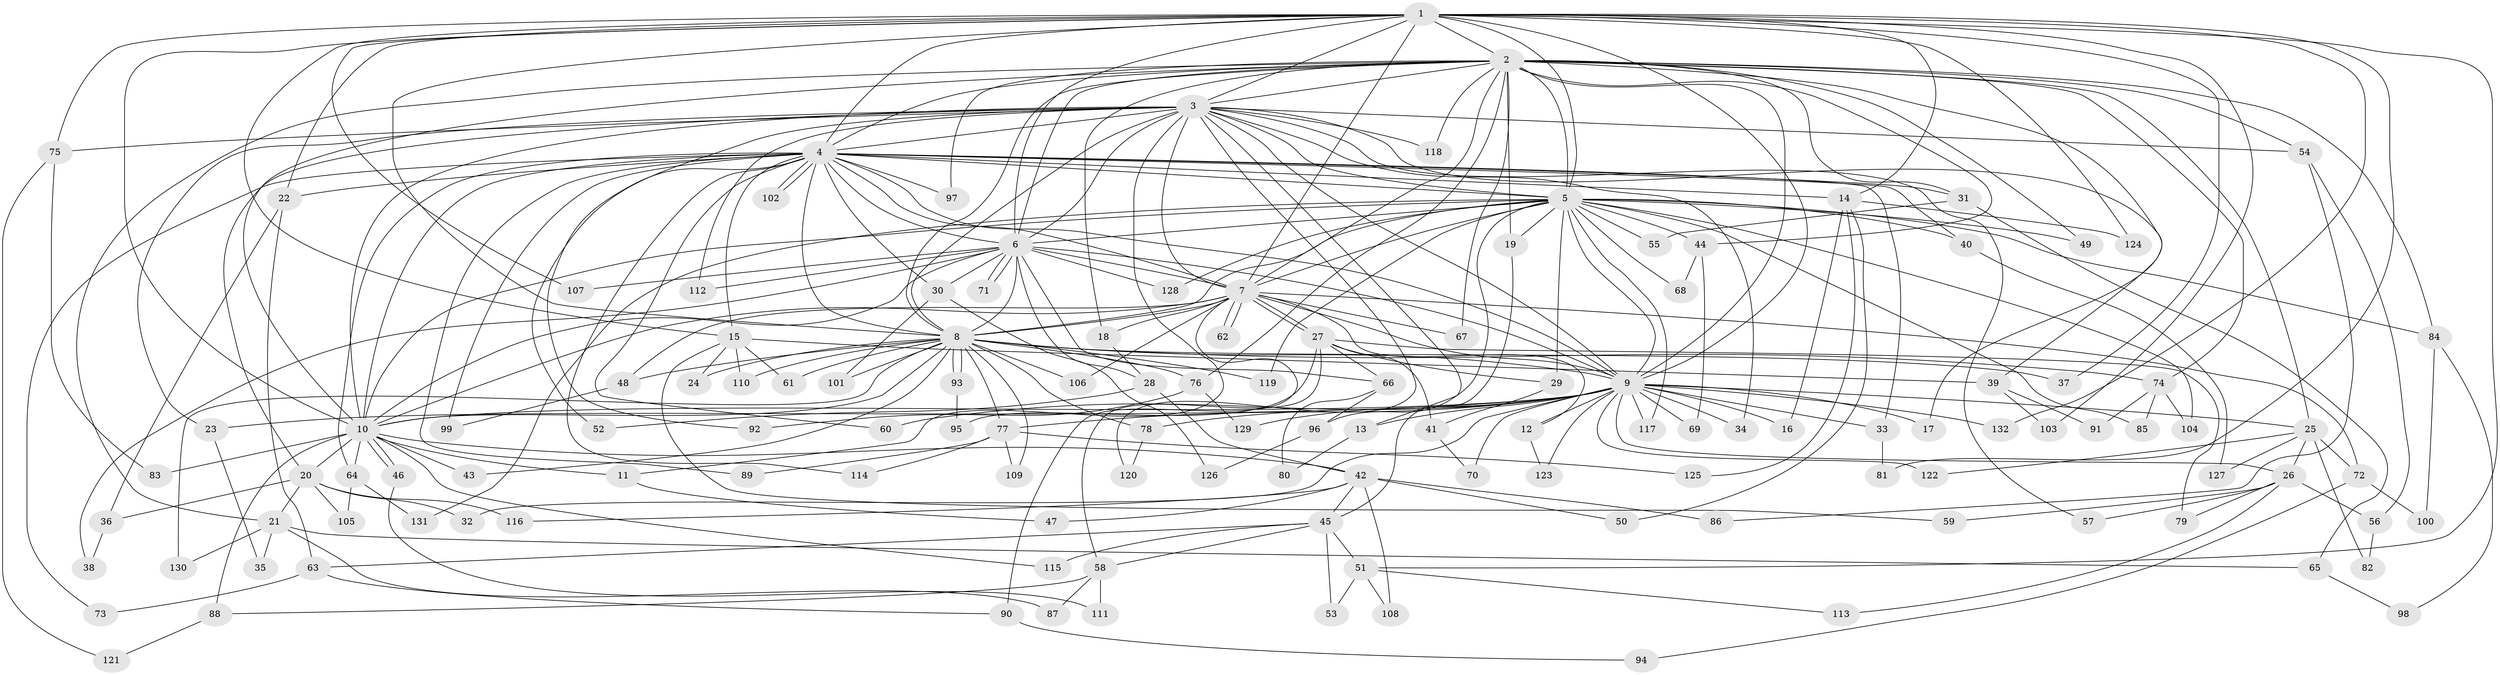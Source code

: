 // coarse degree distribution, {19: 0.045454545454545456, 3: 0.19696969696969696, 2: 0.21212121212121213, 4: 0.22727272727272727, 17: 0.030303030303030304, 8: 0.015151515151515152, 7: 0.07575757575757576, 5: 0.045454545454545456, 23: 0.015151515151515152, 1: 0.045454545454545456, 15: 0.030303030303030304, 6: 0.030303030303030304, 22: 0.015151515151515152, 18: 0.015151515151515152}
// Generated by graph-tools (version 1.1) at 2025/36/03/04/25 23:36:16]
// undirected, 132 vertices, 289 edges
graph export_dot {
  node [color=gray90,style=filled];
  1;
  2;
  3;
  4;
  5;
  6;
  7;
  8;
  9;
  10;
  11;
  12;
  13;
  14;
  15;
  16;
  17;
  18;
  19;
  20;
  21;
  22;
  23;
  24;
  25;
  26;
  27;
  28;
  29;
  30;
  31;
  32;
  33;
  34;
  35;
  36;
  37;
  38;
  39;
  40;
  41;
  42;
  43;
  44;
  45;
  46;
  47;
  48;
  49;
  50;
  51;
  52;
  53;
  54;
  55;
  56;
  57;
  58;
  59;
  60;
  61;
  62;
  63;
  64;
  65;
  66;
  67;
  68;
  69;
  70;
  71;
  72;
  73;
  74;
  75;
  76;
  77;
  78;
  79;
  80;
  81;
  82;
  83;
  84;
  85;
  86;
  87;
  88;
  89;
  90;
  91;
  92;
  93;
  94;
  95;
  96;
  97;
  98;
  99;
  100;
  101;
  102;
  103;
  104;
  105;
  106;
  107;
  108;
  109;
  110;
  111;
  112;
  113;
  114;
  115;
  116;
  117;
  118;
  119;
  120;
  121;
  122;
  123;
  124;
  125;
  126;
  127;
  128;
  129;
  130;
  131;
  132;
  1 -- 2;
  1 -- 3;
  1 -- 4;
  1 -- 5;
  1 -- 6;
  1 -- 7;
  1 -- 8;
  1 -- 9;
  1 -- 10;
  1 -- 14;
  1 -- 15;
  1 -- 22;
  1 -- 37;
  1 -- 51;
  1 -- 75;
  1 -- 81;
  1 -- 103;
  1 -- 107;
  1 -- 124;
  1 -- 132;
  2 -- 3;
  2 -- 4;
  2 -- 5;
  2 -- 6;
  2 -- 7;
  2 -- 8;
  2 -- 9;
  2 -- 10;
  2 -- 17;
  2 -- 18;
  2 -- 19;
  2 -- 21;
  2 -- 25;
  2 -- 31;
  2 -- 44;
  2 -- 49;
  2 -- 54;
  2 -- 67;
  2 -- 74;
  2 -- 76;
  2 -- 84;
  2 -- 97;
  2 -- 118;
  3 -- 4;
  3 -- 5;
  3 -- 6;
  3 -- 7;
  3 -- 8;
  3 -- 9;
  3 -- 10;
  3 -- 11;
  3 -- 13;
  3 -- 20;
  3 -- 23;
  3 -- 34;
  3 -- 39;
  3 -- 52;
  3 -- 54;
  3 -- 57;
  3 -- 75;
  3 -- 112;
  3 -- 118;
  3 -- 120;
  4 -- 5;
  4 -- 6;
  4 -- 7;
  4 -- 8;
  4 -- 9;
  4 -- 10;
  4 -- 14;
  4 -- 15;
  4 -- 22;
  4 -- 30;
  4 -- 31;
  4 -- 33;
  4 -- 40;
  4 -- 60;
  4 -- 64;
  4 -- 73;
  4 -- 89;
  4 -- 92;
  4 -- 97;
  4 -- 99;
  4 -- 102;
  4 -- 102;
  4 -- 114;
  5 -- 6;
  5 -- 7;
  5 -- 8;
  5 -- 9;
  5 -- 10;
  5 -- 19;
  5 -- 29;
  5 -- 40;
  5 -- 44;
  5 -- 49;
  5 -- 55;
  5 -- 68;
  5 -- 84;
  5 -- 85;
  5 -- 96;
  5 -- 104;
  5 -- 117;
  5 -- 119;
  5 -- 128;
  5 -- 131;
  6 -- 7;
  6 -- 8;
  6 -- 9;
  6 -- 10;
  6 -- 28;
  6 -- 30;
  6 -- 38;
  6 -- 66;
  6 -- 71;
  6 -- 71;
  6 -- 107;
  6 -- 112;
  6 -- 128;
  7 -- 8;
  7 -- 9;
  7 -- 10;
  7 -- 12;
  7 -- 18;
  7 -- 27;
  7 -- 27;
  7 -- 48;
  7 -- 62;
  7 -- 62;
  7 -- 67;
  7 -- 72;
  7 -- 90;
  7 -- 106;
  8 -- 9;
  8 -- 10;
  8 -- 24;
  8 -- 37;
  8 -- 43;
  8 -- 48;
  8 -- 61;
  8 -- 74;
  8 -- 76;
  8 -- 77;
  8 -- 78;
  8 -- 93;
  8 -- 93;
  8 -- 101;
  8 -- 106;
  8 -- 109;
  8 -- 110;
  8 -- 119;
  8 -- 130;
  9 -- 10;
  9 -- 12;
  9 -- 13;
  9 -- 16;
  9 -- 17;
  9 -- 23;
  9 -- 25;
  9 -- 26;
  9 -- 32;
  9 -- 33;
  9 -- 34;
  9 -- 60;
  9 -- 69;
  9 -- 70;
  9 -- 77;
  9 -- 78;
  9 -- 117;
  9 -- 122;
  9 -- 123;
  9 -- 129;
  9 -- 132;
  10 -- 11;
  10 -- 20;
  10 -- 42;
  10 -- 43;
  10 -- 46;
  10 -- 46;
  10 -- 64;
  10 -- 83;
  10 -- 88;
  10 -- 115;
  11 -- 47;
  12 -- 123;
  13 -- 80;
  14 -- 16;
  14 -- 50;
  14 -- 124;
  14 -- 125;
  15 -- 24;
  15 -- 39;
  15 -- 59;
  15 -- 61;
  15 -- 110;
  18 -- 28;
  19 -- 45;
  20 -- 21;
  20 -- 32;
  20 -- 36;
  20 -- 105;
  20 -- 116;
  21 -- 35;
  21 -- 65;
  21 -- 87;
  21 -- 130;
  22 -- 36;
  22 -- 63;
  23 -- 35;
  25 -- 26;
  25 -- 72;
  25 -- 82;
  25 -- 122;
  25 -- 127;
  26 -- 56;
  26 -- 57;
  26 -- 59;
  26 -- 79;
  26 -- 113;
  27 -- 29;
  27 -- 41;
  27 -- 58;
  27 -- 66;
  27 -- 79;
  27 -- 95;
  28 -- 42;
  28 -- 52;
  29 -- 41;
  30 -- 101;
  30 -- 126;
  31 -- 55;
  31 -- 65;
  33 -- 81;
  36 -- 38;
  39 -- 91;
  39 -- 103;
  40 -- 127;
  41 -- 70;
  42 -- 45;
  42 -- 47;
  42 -- 50;
  42 -- 86;
  42 -- 108;
  42 -- 116;
  44 -- 68;
  44 -- 69;
  45 -- 51;
  45 -- 53;
  45 -- 58;
  45 -- 63;
  45 -- 115;
  46 -- 111;
  48 -- 99;
  51 -- 53;
  51 -- 108;
  51 -- 113;
  54 -- 56;
  54 -- 86;
  56 -- 82;
  58 -- 87;
  58 -- 88;
  58 -- 111;
  63 -- 73;
  63 -- 90;
  64 -- 105;
  64 -- 131;
  65 -- 98;
  66 -- 80;
  66 -- 96;
  72 -- 94;
  72 -- 100;
  74 -- 85;
  74 -- 91;
  74 -- 104;
  75 -- 83;
  75 -- 121;
  76 -- 92;
  76 -- 129;
  77 -- 89;
  77 -- 109;
  77 -- 114;
  77 -- 125;
  78 -- 120;
  84 -- 98;
  84 -- 100;
  88 -- 121;
  90 -- 94;
  93 -- 95;
  96 -- 126;
}
